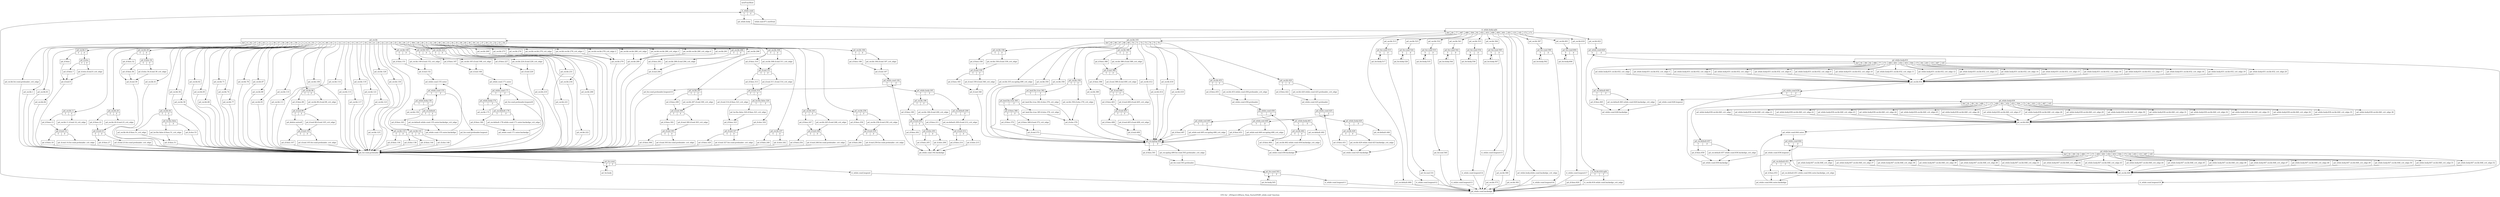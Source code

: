 digraph "CFG for '_ZN3povL16Parse_Num_FactorEPdPi_while.cond' function" {
	label="CFG for '_ZN3povL16Parse_Num_FactorEPdPi_while.cond' function";

	Node0x23cd6f0 [shape=record,label="{newFuncRoot}"];
	Node0x23cd6f0 -> Node0x23cecb0;
	Node0x23cd740 [shape=record,label="{while.end.671.exitStub}"];
	Node0x23cecb0 [shape=record,label="{it_while.cond|{<s0>T|<s1>F}}"];
	Node0x23cecb0:s0 -> Node0x23ced00;
	Node0x23cecb0:s1 -> Node0x23cd740;
	Node0x23ced00 [shape=record,label="{pd_while.body}"];
	Node0x23ced00 -> Node0x3706590;
	Node0x3706590 [shape=record,label="{it_while.body.split|{<s0>def|<s1>64|<s2>77|<s3>487|<s4>488|<s5>504|<s6>92|<s7>452|<s8>453|<s9>408|<s10>400|<s11>401|<s12>203|<s13>133|<s14>145|<s15>173|<s16>171}}"];
	Node0x3706590:s0 -> Node0x23d6550;
	Node0x3706590:s1 -> Node0x23d2900;
	Node0x3706590:s2 -> Node0x23d1190;
	Node0x3706590:s3 -> Node0x23d1050;
	Node0x3706590:s4 -> Node0x23d0f10;
	Node0x3706590:s5 -> Node0x23d0dd0;
	Node0x3706590:s6 -> Node0x23d0c90;
	Node0x3706590:s7 -> Node0x23d0b50;
	Node0x3706590:s8 -> Node0x23d0a10;
	Node0x3706590:s9 -> Node0x23d09c0;
	Node0x3706590:s10 -> Node0x23d0970;
	Node0x3706590:s11 -> Node0x23d0920;
	Node0x3706590:s12 -> Node0x23d08d0;
	Node0x3706590:s13 -> Node0x23d0790;
	Node0x3706590:s14 -> Node0x23d0650;
	Node0x3706590:s15 -> Node0x23d0560;
	Node0x3706590:s16 -> Node0x23ced50;
	Node0x23ced50 [shape=record,label="{pd_sw.bb.622}"];
	Node0x23ced50 -> Node0x23ceda0;
	Node0x23ceda0 [shape=record,label="{pd_while.cond.628|{<s0>T|<s1>F}}"];
	Node0x23ceda0:s0 -> Node0x23cee40;
	Node0x23ceda0:s1 -> Node0x23cedf0;
	Node0x23cedf0 [shape=record,label="{it_while.cond.loopexit18}"];
	Node0x23cedf0 -> Node0x23d65a0;
	Node0x23cee40 [shape=record,label="{pd_while.body.631|{<s0>def|<s1>91|<s2>89|<s3>92|<s4>488|<s5>77|<s6>171|<s7>400|<s8>401|<s9>452|<s10>453|<s11>504|<s12>173|<s13>64|<s14>203|<s15>133|<s16>487|<s17>145}}"];
	Node0x23cee40:s0 -> Node0x23d0420;
	Node0x23cee40:s1 -> Node0x23cf390;
	Node0x23cee40:s2 -> Node0x23cf340;
	Node0x23cee40:s3 -> Node0x23cf2f0;
	Node0x23cee40:s4 -> Node0x23cf2a0;
	Node0x23cee40:s5 -> Node0x23cf250;
	Node0x23cee40:s6 -> Node0x23cf200;
	Node0x23cee40:s7 -> Node0x23cf1b0;
	Node0x23cee40:s8 -> Node0x23cf160;
	Node0x23cee40:s9 -> Node0x23cf110;
	Node0x23cee40:s10 -> Node0x23cf0c0;
	Node0x23cee40:s11 -> Node0x23cf070;
	Node0x23cee40:s12 -> Node0x23cf020;
	Node0x23cee40:s13 -> Node0x23cefd0;
	Node0x23cee40:s14 -> Node0x23cef80;
	Node0x23cee40:s15 -> Node0x23cef30;
	Node0x23cee40:s16 -> Node0x23ceee0;
	Node0x23cee40:s17 -> Node0x23cee90;
	Node0x23cee90 [shape=record,label="{pd_while.body.631.sw.bb.632_crit_edge.20}"];
	Node0x23cee90 -> Node0x23cf3e0;
	Node0x23ceee0 [shape=record,label="{pd_while.body.631.sw.bb.632_crit_edge.19}"];
	Node0x23ceee0 -> Node0x23cf3e0;
	Node0x23cef30 [shape=record,label="{pd_while.body.631.sw.bb.632_crit_edge.18}"];
	Node0x23cef30 -> Node0x23cf3e0;
	Node0x23cef80 [shape=record,label="{pd_while.body.631.sw.bb.632_crit_edge.17}"];
	Node0x23cef80 -> Node0x23cf3e0;
	Node0x23cefd0 [shape=record,label="{pd_while.body.631.sw.bb.632_crit_edge.16}"];
	Node0x23cefd0 -> Node0x23cf3e0;
	Node0x23cf020 [shape=record,label="{pd_while.body.631.sw.bb.632_crit_edge.15}"];
	Node0x23cf020 -> Node0x23cf3e0;
	Node0x23cf070 [shape=record,label="{pd_while.body.631.sw.bb.632_crit_edge.14}"];
	Node0x23cf070 -> Node0x23cf3e0;
	Node0x23cf0c0 [shape=record,label="{pd_while.body.631.sw.bb.632_crit_edge.13}"];
	Node0x23cf0c0 -> Node0x23cf3e0;
	Node0x23cf110 [shape=record,label="{pd_while.body.631.sw.bb.632_crit_edge.12}"];
	Node0x23cf110 -> Node0x23cf3e0;
	Node0x23cf160 [shape=record,label="{pd_while.body.631.sw.bb.632_crit_edge.11}"];
	Node0x23cf160 -> Node0x23cf3e0;
	Node0x23cf1b0 [shape=record,label="{pd_while.body.631.sw.bb.632_crit_edge.10}"];
	Node0x23cf1b0 -> Node0x23cf3e0;
	Node0x23cf200 [shape=record,label="{pd_while.body.631.sw.bb.632_crit_edge.9}"];
	Node0x23cf200 -> Node0x23cf3e0;
	Node0x23cf250 [shape=record,label="{pd_while.body.631.sw.bb.632_crit_edge.8}"];
	Node0x23cf250 -> Node0x23cf3e0;
	Node0x23cf2a0 [shape=record,label="{pd_while.body.631.sw.bb.632_crit_edge.7}"];
	Node0x23cf2a0 -> Node0x23cf3e0;
	Node0x23cf2f0 [shape=record,label="{pd_while.body.631.sw.bb.632_crit_edge.6}"];
	Node0x23cf2f0 -> Node0x23cf3e0;
	Node0x23cf340 [shape=record,label="{pd_while.body.631.sw.bb.632_crit_edge.5}"];
	Node0x23cf340 -> Node0x23cf3e0;
	Node0x23cf390 [shape=record,label="{pd_while.body.631.sw.bb.632_crit_edge}"];
	Node0x23cf390 -> Node0x23cf3e0;
	Node0x23cf3e0 [shape=record,label="{pd_sw.bb.632}"];
	Node0x23cf3e0 -> Node0x23cf430;
	Node0x23cf430 [shape=record,label="{pd_while.cond.636|{<s0>T|<s1>F}}"];
	Node0x23cf430:s0 -> Node0x23cf4d0;
	Node0x23cf430:s1 -> Node0x23cf480;
	Node0x23cf480 [shape=record,label="{pd_while.cond.628.loopexit}"];
	Node0x23cf480 -> Node0x23d0510;
	Node0x23cf4d0 [shape=record,label="{pd_while.body.639|{<s0>def|<s1>91|<s2>89|<s3>92|<s4>488|<s5>77|<s6>171|<s7>400|<s8>401|<s9>452|<s10>453|<s11>504|<s12>173|<s13>64|<s14>203|<s15>133|<s16>487|<s17>145}}"];
	Node0x23cf4d0:s0 -> Node0x23d02e0;
	Node0x23cf4d0:s1 -> Node0x23cfa20;
	Node0x23cf4d0:s2 -> Node0x23cf9d0;
	Node0x23cf4d0:s3 -> Node0x23cf980;
	Node0x23cf4d0:s4 -> Node0x23cf930;
	Node0x23cf4d0:s5 -> Node0x23cf8e0;
	Node0x23cf4d0:s6 -> Node0x23cf890;
	Node0x23cf4d0:s7 -> Node0x23cf840;
	Node0x23cf4d0:s8 -> Node0x23cf7f0;
	Node0x23cf4d0:s9 -> Node0x23cf7a0;
	Node0x23cf4d0:s10 -> Node0x23cf750;
	Node0x23cf4d0:s11 -> Node0x23cf700;
	Node0x23cf4d0:s12 -> Node0x23cf6b0;
	Node0x23cf4d0:s13 -> Node0x23cf660;
	Node0x23cf4d0:s14 -> Node0x23cf610;
	Node0x23cf4d0:s15 -> Node0x23cf5c0;
	Node0x23cf4d0:s16 -> Node0x23cf570;
	Node0x23cf4d0:s17 -> Node0x23cf520;
	Node0x23cf520 [shape=record,label="{pd_while.body.639.sw.bb.640_crit_edge.36}"];
	Node0x23cf520 -> Node0x23cfa70;
	Node0x23cf570 [shape=record,label="{pd_while.body.639.sw.bb.640_crit_edge.35}"];
	Node0x23cf570 -> Node0x23cfa70;
	Node0x23cf5c0 [shape=record,label="{pd_while.body.639.sw.bb.640_crit_edge.34}"];
	Node0x23cf5c0 -> Node0x23cfa70;
	Node0x23cf610 [shape=record,label="{pd_while.body.639.sw.bb.640_crit_edge.33}"];
	Node0x23cf610 -> Node0x23cfa70;
	Node0x23cf660 [shape=record,label="{pd_while.body.639.sw.bb.640_crit_edge.32}"];
	Node0x23cf660 -> Node0x23cfa70;
	Node0x23cf6b0 [shape=record,label="{pd_while.body.639.sw.bb.640_crit_edge.31}"];
	Node0x23cf6b0 -> Node0x23cfa70;
	Node0x23cf700 [shape=record,label="{pd_while.body.639.sw.bb.640_crit_edge.30}"];
	Node0x23cf700 -> Node0x23cfa70;
	Node0x23cf750 [shape=record,label="{pd_while.body.639.sw.bb.640_crit_edge.29}"];
	Node0x23cf750 -> Node0x23cfa70;
	Node0x23cf7a0 [shape=record,label="{pd_while.body.639.sw.bb.640_crit_edge.28}"];
	Node0x23cf7a0 -> Node0x23cfa70;
	Node0x23cf7f0 [shape=record,label="{pd_while.body.639.sw.bb.640_crit_edge.27}"];
	Node0x23cf7f0 -> Node0x23cfa70;
	Node0x23cf840 [shape=record,label="{pd_while.body.639.sw.bb.640_crit_edge.26}"];
	Node0x23cf840 -> Node0x23cfa70;
	Node0x23cf890 [shape=record,label="{pd_while.body.639.sw.bb.640_crit_edge.25}"];
	Node0x23cf890 -> Node0x23cfa70;
	Node0x23cf8e0 [shape=record,label="{pd_while.body.639.sw.bb.640_crit_edge.24}"];
	Node0x23cf8e0 -> Node0x23cfa70;
	Node0x23cf930 [shape=record,label="{pd_while.body.639.sw.bb.640_crit_edge.23}"];
	Node0x23cf930 -> Node0x23cfa70;
	Node0x23cf980 [shape=record,label="{pd_while.body.639.sw.bb.640_crit_edge.22}"];
	Node0x23cf980 -> Node0x23cfa70;
	Node0x23cf9d0 [shape=record,label="{pd_while.body.639.sw.bb.640_crit_edge.21}"];
	Node0x23cf9d0 -> Node0x23cfa70;
	Node0x23cfa20 [shape=record,label="{pd_while.body.639.sw.bb.640_crit_edge}"];
	Node0x23cfa20 -> Node0x23cfa70;
	Node0x23cfa70 [shape=record,label="{pd_sw.bb.640}"];
	Node0x23cfa70 -> Node0x23cfac0;
	Node0x23cfac0 [shape=record,label="{pd_while.cond.644.outer}"];
	Node0x23cfac0 -> Node0x23cfb10;
	Node0x23cfb10 [shape=record,label="{pd_while.cond.644|{<s0>T|<s1>F}}"];
	Node0x23cfb10:s0 -> Node0x23cfbb0;
	Node0x23cfb10:s1 -> Node0x23cfb60;
	Node0x23cfb60 [shape=record,label="{pd_while.cond.636.loopexit}"];
	Node0x23cfb60 -> Node0x23d03d0;
	Node0x23cfbb0 [shape=record,label="{pd_while.body.647|{<s0>def|<s1>91|<s2>89|<s3>92|<s4>488|<s5>77|<s6>171|<s7>400|<s8>401|<s9>452|<s10>453|<s11>504|<s12>173|<s13>64|<s14>203|<s15>133|<s16>487|<s17>145}}"];
	Node0x23cfbb0:s0 -> Node0x23d01a0;
	Node0x23cfbb0:s1 -> Node0x23d0100;
	Node0x23cfbb0:s2 -> Node0x23d00b0;
	Node0x23cfbb0:s3 -> Node0x23d0060;
	Node0x23cfbb0:s4 -> Node0x23d0010;
	Node0x23cfbb0:s5 -> Node0x23cffc0;
	Node0x23cfbb0:s6 -> Node0x23cff70;
	Node0x23cfbb0:s7 -> Node0x23cff20;
	Node0x23cfbb0:s8 -> Node0x23cfed0;
	Node0x23cfbb0:s9 -> Node0x23cfe80;
	Node0x23cfbb0:s10 -> Node0x23cfe30;
	Node0x23cfbb0:s11 -> Node0x23cfde0;
	Node0x23cfbb0:s12 -> Node0x23cfd90;
	Node0x23cfbb0:s13 -> Node0x23cfd40;
	Node0x23cfbb0:s14 -> Node0x23cfcf0;
	Node0x23cfbb0:s15 -> Node0x23cfca0;
	Node0x23cfbb0:s16 -> Node0x23cfc50;
	Node0x23cfbb0:s17 -> Node0x23cfc00;
	Node0x23cfc00 [shape=record,label="{pd_while.body.647.sw.bb.648_crit_edge.52}"];
	Node0x23cfc00 -> Node0x23d0150;
	Node0x23cfc50 [shape=record,label="{pd_while.body.647.sw.bb.648_crit_edge.51}"];
	Node0x23cfc50 -> Node0x23d0150;
	Node0x23cfca0 [shape=record,label="{pd_while.body.647.sw.bb.648_crit_edge.50}"];
	Node0x23cfca0 -> Node0x23d0150;
	Node0x23cfcf0 [shape=record,label="{pd_while.body.647.sw.bb.648_crit_edge.49}"];
	Node0x23cfcf0 -> Node0x23d0150;
	Node0x23cfd40 [shape=record,label="{pd_while.body.647.sw.bb.648_crit_edge.48}"];
	Node0x23cfd40 -> Node0x23d0150;
	Node0x23cfd90 [shape=record,label="{pd_while.body.647.sw.bb.648_crit_edge.47}"];
	Node0x23cfd90 -> Node0x23d0150;
	Node0x23cfde0 [shape=record,label="{pd_while.body.647.sw.bb.648_crit_edge.46}"];
	Node0x23cfde0 -> Node0x23d0150;
	Node0x23cfe30 [shape=record,label="{pd_while.body.647.sw.bb.648_crit_edge.45}"];
	Node0x23cfe30 -> Node0x23d0150;
	Node0x23cfe80 [shape=record,label="{pd_while.body.647.sw.bb.648_crit_edge.44}"];
	Node0x23cfe80 -> Node0x23d0150;
	Node0x23cfed0 [shape=record,label="{pd_while.body.647.sw.bb.648_crit_edge.43}"];
	Node0x23cfed0 -> Node0x23d0150;
	Node0x23cff20 [shape=record,label="{pd_while.body.647.sw.bb.648_crit_edge.42}"];
	Node0x23cff20 -> Node0x23d0150;
	Node0x23cff70 [shape=record,label="{pd_while.body.647.sw.bb.648_crit_edge.41}"];
	Node0x23cff70 -> Node0x23d0150;
	Node0x23cffc0 [shape=record,label="{pd_while.body.647.sw.bb.648_crit_edge.40}"];
	Node0x23cffc0 -> Node0x23d0150;
	Node0x23d0010 [shape=record,label="{pd_while.body.647.sw.bb.648_crit_edge.39}"];
	Node0x23d0010 -> Node0x23d0150;
	Node0x23d0060 [shape=record,label="{pd_while.body.647.sw.bb.648_crit_edge.38}"];
	Node0x23d0060 -> Node0x23d0150;
	Node0x23d00b0 [shape=record,label="{pd_while.body.647.sw.bb.648_crit_edge.37}"];
	Node0x23d00b0 -> Node0x23d0150;
	Node0x23d0100 [shape=record,label="{pd_while.body.647.sw.bb.648_crit_edge}"];
	Node0x23d0100 -> Node0x23d0150;
	Node0x23d0150 [shape=record,label="{pd_sw.bb.648}"];
	Node0x23d0150 -> Node0x23cfb10;
	Node0x23d01a0 [shape=record,label="{pd_sw.default.651|{<s0>T|<s1>F}}"];
	Node0x23d01a0:s0 -> Node0x23d0240;
	Node0x23d01a0:s1 -> Node0x23d01f0;
	Node0x23d01f0 [shape=record,label="{pd_sw.default.651.while.cond.644.outer.backedge_crit_edge}"];
	Node0x23d01f0 -> Node0x23d0290;
	Node0x23d0240 [shape=record,label="{pd_if.then.653}"];
	Node0x23d0240 -> Node0x23d0290;
	Node0x23d0290 [shape=record,label="{pd_while.cond.644.outer.backedge}"];
	Node0x23d0290 -> Node0x23cfac0;
	Node0x23d02e0 [shape=record,label="{pd_sw.default.657|{<s0>T|<s1>F}}"];
	Node0x23d02e0:s0 -> Node0x23d0380;
	Node0x23d02e0:s1 -> Node0x23d0330;
	Node0x23d0330 [shape=record,label="{pd_sw.default.657.while.cond.636.backedge_crit_edge}"];
	Node0x23d0330 -> Node0x23d03d0;
	Node0x23d0380 [shape=record,label="{pd_if.then.659}"];
	Node0x23d0380 -> Node0x23d03d0;
	Node0x23d03d0 [shape=record,label="{pd_while.cond.636.backedge}"];
	Node0x23d03d0 -> Node0x23cf430;
	Node0x23d0420 [shape=record,label="{pd_sw.default.663|{<s0>T|<s1>F}}"];
	Node0x23d0420:s0 -> Node0x23d04c0;
	Node0x23d0420:s1 -> Node0x23d0470;
	Node0x23d0470 [shape=record,label="{pd_sw.default.663.while.cond.628.backedge_crit_edge}"];
	Node0x23d0470 -> Node0x23d0510;
	Node0x23d04c0 [shape=record,label="{pd_if.then.665}"];
	Node0x23d04c0 -> Node0x23d0510;
	Node0x23d0510 [shape=record,label="{pd_while.cond.628.backedge}"];
	Node0x23d0510 -> Node0x23ceda0;
	Node0x23d0560 [shape=record,label="{pd_sw.bb.618}"];
	Node0x23d0560 -> Node0x36eef40;
	Node0x36eef40 [shape=record,label="{it_sw.bb.618.split|{<s0>T|<s1>F}}"];
	Node0x36eef40:s0 -> Node0x23d0600;
	Node0x36eef40:s1 -> Node0x23d05b0;
	Node0x23d05b0 [shape=record,label="{it_sw.bb.618.while.cond.backedge_crit_edge}"];
	Node0x23d05b0 -> Node0x23d65a0;
	Node0x23d0600 [shape=record,label="{pd_if.then.620}"];
	Node0x23d0600 -> Node0x23d65a0;
	Node0x23d0650 [shape=record,label="{pd_sw.bb.601}"];
	Node0x23d0650 -> Node0x23d06a0;
	Node0x23d06a0 [shape=record,label="{pd_for.cond.604|{<s0>T|<s1>F}}"];
	Node0x23d06a0:s0 -> Node0x23d0740;
	Node0x23d06a0:s1 -> Node0x23d06f0;
	Node0x23d06f0 [shape=record,label="{it_while.cond.loopexit17}"];
	Node0x23d06f0 -> Node0x23d65a0;
	Node0x23d0740 [shape=record,label="{pd_for.body.606}"];
	Node0x23d0740 -> Node0x23d06a0;
	Node0x23d0790 [shape=record,label="{pd_sw.bb.587}"];
	Node0x23d0790 -> Node0x23d07e0;
	Node0x23d07e0 [shape=record,label="{pd_for.cond.590|{<s0>T|<s1>F}}"];
	Node0x23d07e0:s0 -> Node0x23d0880;
	Node0x23d07e0:s1 -> Node0x23d0830;
	Node0x23d0830 [shape=record,label="{it_while.cond.loopexit16}"];
	Node0x23d0830 -> Node0x23d65a0;
	Node0x23d0880 [shape=record,label="{pd_for.body.592}"];
	Node0x23d0880 -> Node0x23d07e0;
	Node0x23d08d0 [shape=record,label="{pd_while.body.while.cond.backedge_crit_edge}"];
	Node0x23d08d0 -> Node0x23d65a0;
	Node0x23d0920 [shape=record,label="{pd_sw.bb.583}"];
	Node0x23d0920 -> Node0x23d65a0;
	Node0x23d0970 [shape=record,label="{pd_sw.bb.580}"];
	Node0x23d0970 -> Node0x23d65a0;
	Node0x23d09c0 [shape=record,label="{pd_sw.bb.575}"];
	Node0x23d09c0 -> Node0x23d65a0;
	Node0x23d0a10 [shape=record,label="{pd_sw.bb.564}"];
	Node0x23d0a10 -> Node0x23d0a60;
	Node0x23d0a60 [shape=record,label="{pd_for.cond.565|{<s0>T|<s1>F}}"];
	Node0x23d0a60:s0 -> Node0x23d0b00;
	Node0x23d0a60:s1 -> Node0x23d0ab0;
	Node0x23d0ab0 [shape=record,label="{it_while.cond.loopexit15}"];
	Node0x23d0ab0 -> Node0x23d65a0;
	Node0x23d0b00 [shape=record,label="{pd_for.body.567}"];
	Node0x23d0b00 -> Node0x23d0a60;
	Node0x23d0b50 [shape=record,label="{pd_sw.bb.553}"];
	Node0x23d0b50 -> Node0x23d0ba0;
	Node0x23d0ba0 [shape=record,label="{pd_for.cond.554|{<s0>T|<s1>F}}"];
	Node0x23d0ba0:s0 -> Node0x23d0c40;
	Node0x23d0ba0:s1 -> Node0x23d0bf0;
	Node0x23d0bf0 [shape=record,label="{it_while.cond.loopexit14}"];
	Node0x23d0bf0 -> Node0x23d65a0;
	Node0x23d0c40 [shape=record,label="{pd_for.body.556}"];
	Node0x23d0c40 -> Node0x23d0ba0;
	Node0x23d0c90 [shape=record,label="{pd_sw.bb.541}"];
	Node0x23d0c90 -> Node0x23d0ce0;
	Node0x23d0ce0 [shape=record,label="{pd_for.cond.542|{<s0>T|<s1>F}}"];
	Node0x23d0ce0:s0 -> Node0x23d0d80;
	Node0x23d0ce0:s1 -> Node0x23d0d30;
	Node0x23d0d30 [shape=record,label="{it_while.cond.loopexit13}"];
	Node0x23d0d30 -> Node0x23d65a0;
	Node0x23d0d80 [shape=record,label="{pd_for.body.544}"];
	Node0x23d0d80 -> Node0x23d0ce0;
	Node0x23d0dd0 [shape=record,label="{pd_sw.bb.532}"];
	Node0x23d0dd0 -> Node0x23d0e20;
	Node0x23d0e20 [shape=record,label="{pd_for.cond.533|{<s0>T|<s1>F}}"];
	Node0x23d0e20:s0 -> Node0x23d0ec0;
	Node0x23d0e20:s1 -> Node0x23d0e70;
	Node0x23d0e70 [shape=record,label="{pd_for.end.540}"];
	Node0x23d0e70 -> Node0x23d65a0;
	Node0x23d0ec0 [shape=record,label="{pd_for.body.535}"];
	Node0x23d0ec0 -> Node0x23d0e20;
	Node0x23d0f10 [shape=record,label="{pd_sw.bb.523}"];
	Node0x23d0f10 -> Node0x23d0f60;
	Node0x23d0f60 [shape=record,label="{pd_for.cond.524|{<s0>T|<s1>F}}"];
	Node0x23d0f60:s0 -> Node0x23d1000;
	Node0x23d0f60:s1 -> Node0x23d0fb0;
	Node0x23d0fb0 [shape=record,label="{pd_for.end.531}"];
	Node0x23d0fb0 -> Node0x23d65a0;
	Node0x23d1000 [shape=record,label="{pd_for.body.526}"];
	Node0x23d1000 -> Node0x23d0f60;
	Node0x23d1050 [shape=record,label="{pd_sw.bb.513}"];
	Node0x23d1050 -> Node0x23d10a0;
	Node0x23d10a0 [shape=record,label="{pd_for.cond.515|{<s0>T|<s1>F}}"];
	Node0x23d10a0:s0 -> Node0x23d1140;
	Node0x23d10a0:s1 -> Node0x23d10f0;
	Node0x23d10f0 [shape=record,label="{it_while.cond.loopexit12}"];
	Node0x23d10f0 -> Node0x23d65a0;
	Node0x23d1140 [shape=record,label="{pd_for.body.517}"];
	Node0x23d1140 -> Node0x23d10a0;
	Node0x23d1190 [shape=record,label="{pd_sw.bb.335|{<s0>def|<s1>65|<s2>66|<s3>67|<s4>68|<s5>69|<s6>70|<s7>71|<s8>72|<s9>73|<s10>74|<s11>75|<s12>76}}"];
	Node0x23d1190:s0 -> Node0x23d2680;
	Node0x23d1190:s1 -> Node0x23d2450;
	Node0x23d1190:s2 -> Node0x23d2400;
	Node0x23d1190:s3 -> Node0x23d23b0;
	Node0x23d1190:s4 -> Node0x23d2040;
	Node0x23d1190:s5 -> Node0x23d1ff0;
	Node0x23d1190:s6 -> Node0x23d1be0;
	Node0x23d1190:s7 -> Node0x23d1b90;
	Node0x23d1190:s8 -> Node0x23d1b40;
	Node0x23d1190:s9 -> Node0x23d1af0;
	Node0x23d1190:s10 -> Node0x23d1aa0;
	Node0x23d1190:s11 -> Node0x23d1640;
	Node0x23d1190:s12 -> Node0x23d11e0;
	Node0x23d11e0 [shape=record,label="{pd_sw.bb.453|{<s0>T|<s1>F}}"];
	Node0x23d11e0:s0 -> Node0x23d1280;
	Node0x23d11e0:s1 -> Node0x23d1230;
	Node0x23d1230 [shape=record,label="{pd_sw.bb.453.while.cond.458.preheader_crit_edge}"];
	Node0x23d1230 -> Node0x23d12d0;
	Node0x23d1280 [shape=record,label="{pd_if.then.455}"];
	Node0x23d1280 -> Node0x23d12d0;
	Node0x23d12d0 [shape=record,label="{pd_while.cond.458.preheader}"];
	Node0x23d12d0 -> Node0x23d1320;
	Node0x23d1320 [shape=record,label="{pd_while.cond.458|{<s0>T|<s1>F}}"];
	Node0x23d1320:s0 -> Node0x23d1460;
	Node0x23d1320:s1 -> Node0x23d1370;
	Node0x23d1370 [shape=record,label="{pd_while.end.495|{<s0>T|<s1>F}}"];
	Node0x23d1370:s0 -> Node0x23d1410;
	Node0x23d1370:s1 -> Node0x23d13c0;
	Node0x23d13c0 [shape=record,label="{pd_while.end.495.sw.epilog.499_crit_edge}"];
	Node0x23d13c0 -> Node0x23d26d0;
	Node0x23d1410 [shape=record,label="{pd_if.then.497}"];
	Node0x23d1410 -> Node0x23d26d0;
	Node0x23d1460 [shape=record,label="{pd_while.body.461|{<s0>T|<s1>F}}"];
	Node0x23d1460:s0 -> Node0x23d1500;
	Node0x23d1460:s1 -> Node0x23d14b0;
	Node0x23d14b0 [shape=record,label="{pd_sw.default.492}"];
	Node0x23d14b0 -> Node0x23d15f0;
	Node0x23d1500 [shape=record,label="{pd_sw.bb.462|{<s0>T|<s1>F}}"];
	Node0x23d1500:s0 -> Node0x23d15a0;
	Node0x23d1500:s1 -> Node0x23d1550;
	Node0x23d1550 [shape=record,label="{pd_sw.bb.462.while.cond.458.backedge_crit_edge}"];
	Node0x23d1550 -> Node0x23d15f0;
	Node0x23d15a0 [shape=record,label="{pd_if.then.464}"];
	Node0x23d15a0 -> Node0x23d15f0;
	Node0x23d15f0 [shape=record,label="{pd_while.cond.458.backedge}"];
	Node0x23d15f0 -> Node0x23d1320;
	Node0x23d1640 [shape=record,label="{pd_sw.bb.420|{<s0>T|<s1>F}}"];
	Node0x23d1640:s0 -> Node0x23d16e0;
	Node0x23d1640:s1 -> Node0x23d1690;
	Node0x23d1690 [shape=record,label="{pd_sw.bb.420.while.cond.425.preheader_crit_edge}"];
	Node0x23d1690 -> Node0x23d1730;
	Node0x23d16e0 [shape=record,label="{pd_if.then.422}"];
	Node0x23d16e0 -> Node0x23d1730;
	Node0x23d1730 [shape=record,label="{pd_while.cond.425.preheader}"];
	Node0x23d1730 -> Node0x23d1780;
	Node0x23d1780 [shape=record,label="{pd_while.cond.425|{<s0>T|<s1>F}}"];
	Node0x23d1780:s0 -> Node0x23d18c0;
	Node0x23d1780:s1 -> Node0x23d17d0;
	Node0x23d17d0 [shape=record,label="{pd_while.end.449|{<s0>T|<s1>F}}"];
	Node0x23d17d0:s0 -> Node0x23d1870;
	Node0x23d17d0:s1 -> Node0x23d1820;
	Node0x23d1820 [shape=record,label="{pd_while.end.449.sw.epilog.499_crit_edge}"];
	Node0x23d1820 -> Node0x23d26d0;
	Node0x23d1870 [shape=record,label="{pd_if.then.451}"];
	Node0x23d1870 -> Node0x23d26d0;
	Node0x23d18c0 [shape=record,label="{pd_while.body.428|{<s0>T|<s1>F}}"];
	Node0x23d18c0:s0 -> Node0x23d1960;
	Node0x23d18c0:s1 -> Node0x23d1910;
	Node0x23d1910 [shape=record,label="{pd_sw.default.446}"];
	Node0x23d1910 -> Node0x23d1a50;
	Node0x23d1960 [shape=record,label="{pd_sw.bb.429|{<s0>T|<s1>F}}"];
	Node0x23d1960:s0 -> Node0x23d1a00;
	Node0x23d1960:s1 -> Node0x23d19b0;
	Node0x23d19b0 [shape=record,label="{pd_sw.bb.429.while.cond.425.backedge_crit_edge}"];
	Node0x23d19b0 -> Node0x23d1a50;
	Node0x23d1a00 [shape=record,label="{pd_if.then.431}"];
	Node0x23d1a00 -> Node0x23d1a50;
	Node0x23d1a50 [shape=record,label="{pd_while.cond.425.backedge}"];
	Node0x23d1a50 -> Node0x23d1780;
	Node0x23d1aa0 [shape=record,label="{pd_sw.bb.418}"];
	Node0x23d1aa0 -> Node0x23d26d0;
	Node0x23d1af0 [shape=record,label="{pd_sw.bb.416}"];
	Node0x23d1af0 -> Node0x23d26d0;
	Node0x23d1b40 [shape=record,label="{pd_sw.bb.414}"];
	Node0x23d1b40 -> Node0x23d26d0;
	Node0x23d1b90 [shape=record,label="{pd_sw.bb.412}"];
	Node0x23d1b90 -> Node0x23d26d0;
	Node0x23d1be0 [shape=record,label="{pd_sw.bb.386|{<s0>T|<s1>F}}"];
	Node0x23d1be0:s0 -> Node0x23d1c80;
	Node0x23d1be0:s1 -> Node0x23d1c30;
	Node0x23d1c30 [shape=record,label="{pd_sw.bb.386.if.end.389_crit_edge}"];
	Node0x23d1c30 -> Node0x23d1cd0;
	Node0x23d1c80 [shape=record,label="{pd_if.then.388}"];
	Node0x23d1c80 -> Node0x23d1cd0;
	Node0x23d1cd0 [shape=record,label="{pd_if.end.389|{<s0>T|<s1>F}}"];
	Node0x23d1cd0:s0 -> Node0x23d1d70;
	Node0x23d1cd0:s1 -> Node0x23d1d20;
	Node0x23d1d20 [shape=record,label="{pd_if.end.389.if.end.400_crit_edge}"];
	Node0x23d1d20 -> Node0x23d1dc0;
	Node0x23d1d70 [shape=record,label="{pd_if.then.398}"];
	Node0x23d1d70 -> Node0x23d1dc0;
	Node0x23d1dc0 [shape=record,label="{pd_if.end.400|{<s0>T|<s1>F}}"];
	Node0x23d1dc0:s0 -> Node0x23d1e60;
	Node0x23d1dc0:s1 -> Node0x23d1e10;
	Node0x23d1e10 [shape=record,label="{pd_if.end.400.if.end.405_crit_edge}"];
	Node0x23d1e10 -> Node0x23d1eb0;
	Node0x23d1e60 [shape=record,label="{pd_if.then.403}"];
	Node0x23d1e60 -> Node0x23d1eb0;
	Node0x23d1eb0 [shape=record,label="{pd_if.end.405|{<s0>T|<s1>F}}"];
	Node0x23d1eb0:s0 -> Node0x23d1f50;
	Node0x23d1eb0:s1 -> Node0x23d1f00;
	Node0x23d1f00 [shape=record,label="{pd_if.end.405.if.end.409_crit_edge}"];
	Node0x23d1f00 -> Node0x23d1fa0;
	Node0x23d1f50 [shape=record,label="{pd_if.then.408}"];
	Node0x23d1f50 -> Node0x23d1fa0;
	Node0x23d1fa0 [shape=record,label="{pd_if.end.409}"];
	Node0x23d1fa0 -> Node0x23d26d0;
	Node0x23d1ff0 [shape=record,label="{pd_sw.bb.380}"];
	Node0x23d1ff0 -> Node0x23d26d0;
	Node0x23d2040 [shape=record,label="{pd_sw.bb.358|{<s0>T|<s1>F}}"];
	Node0x23d2040:s0 -> Node0x23d20e0;
	Node0x23d2040:s1 -> Node0x23d2090;
	Node0x23d2090 [shape=record,label="{pd_sw.bb.358.if.else.376_crit_edge}"];
	Node0x23d2090 -> Node0x23d2220;
	Node0x23d20e0 [shape=record,label="{pd_land.lhs.true.362|{<s0>T|<s1>F}}"];
	Node0x23d20e0:s0 -> Node0x23d2180;
	Node0x23d20e0:s1 -> Node0x23d2130;
	Node0x23d2130 [shape=record,label="{pd_land.lhs.true.362.if.else.376_crit_edge}"];
	Node0x23d2130 -> Node0x23d2220;
	Node0x23d2180 [shape=record,label="{pd_land.lhs.true.365|{<s0>T|<s1>F}}"];
	Node0x23d2180:s0 -> Node0x23d2270;
	Node0x23d2180:s1 -> Node0x23d21d0;
	Node0x23d21d0 [shape=record,label="{pd_land.lhs.true.365.if.else.376_crit_edge}"];
	Node0x23d21d0 -> Node0x23d2220;
	Node0x23d2220 [shape=record,label="{pd_if.else.376}"];
	Node0x23d2220 -> Node0x23d26d0;
	Node0x23d2270 [shape=record,label="{pd_if.then.368|{<s0>T|<s1>F}}"];
	Node0x23d2270:s0 -> Node0x23d2310;
	Node0x23d2270:s1 -> Node0x23d22c0;
	Node0x23d22c0 [shape=record,label="{pd_if.then.368.if.end.372_crit_edge}"];
	Node0x23d22c0 -> Node0x23d2360;
	Node0x23d2310 [shape=record,label="{pd_if.then.370}"];
	Node0x23d2310 -> Node0x23d2360;
	Node0x23d2360 [shape=record,label="{pd_if.end.372}"];
	Node0x23d2360 -> Node0x23d26d0;
	Node0x23d23b0 [shape=record,label="{pd_sw.bb.356}"];
	Node0x23d23b0 -> Node0x23d26d0;
	Node0x23d2400 [shape=record,label="{pd_sw.bb.350}"];
	Node0x23d2400 -> Node0x23d26d0;
	Node0x23d2450 [shape=record,label="{pd_sw.bb.336|{<s0>T|<s1>F}}"];
	Node0x23d2450:s0 -> Node0x23d24f0;
	Node0x23d2450:s1 -> Node0x23d24a0;
	Node0x23d24a0 [shape=record,label="{pd_sw.bb.336.if.end.339_crit_edge}"];
	Node0x23d24a0 -> Node0x23d2540;
	Node0x23d24f0 [shape=record,label="{pd_if.then.338}"];
	Node0x23d24f0 -> Node0x23d2540;
	Node0x23d2540 [shape=record,label="{pd_if.end.339|{<s0>T|<s1>F}}"];
	Node0x23d2540:s0 -> Node0x23d25e0;
	Node0x23d2540:s1 -> Node0x23d2590;
	Node0x23d2590 [shape=record,label="{pd_if.end.339.if.end.346_crit_edge}"];
	Node0x23d2590 -> Node0x23d2630;
	Node0x23d25e0 [shape=record,label="{pd_if.then.345}"];
	Node0x23d25e0 -> Node0x23d2630;
	Node0x23d2630 [shape=record,label="{pd_if.end.346}"];
	Node0x23d2630 -> Node0x23d26d0;
	Node0x23d2680 [shape=record,label="{pd_sw.bb.335.sw.epilog.499_crit_edge}"];
	Node0x23d2680 -> Node0x23d26d0;
	Node0x23d26d0 [shape=record,label="{pd_sw.epilog.499|{<s0>T|<s1>F}}"];
	Node0x23d26d0:s0 -> Node0x23d2770;
	Node0x23d26d0:s1 -> Node0x23d2720;
	Node0x23d2720 [shape=record,label="{pd_sw.epilog.499.for.cond.503.preheader_crit_edge}"];
	Node0x23d2720 -> Node0x23d27c0;
	Node0x23d2770 [shape=record,label="{pd_if.then.501}"];
	Node0x23d2770 -> Node0x23d27c0;
	Node0x23d27c0 [shape=record,label="{pd_for.cond.503.preheader}"];
	Node0x23d27c0 -> Node0x23d2810;
	Node0x23d2810 [shape=record,label="{pd_for.cond.503|{<s0>T|<s1>F}}"];
	Node0x23d2810:s0 -> Node0x23d28b0;
	Node0x23d2810:s1 -> Node0x23d2860;
	Node0x23d2860 [shape=record,label="{it_while.cond.loopexit11}"];
	Node0x23d2860 -> Node0x23d65a0;
	Node0x23d28b0 [shape=record,label="{pd_for.body.505}"];
	Node0x23d28b0 -> Node0x23d2810;
	Node0x23d2900 [shape=record,label="{pd_sw.bb|{<s0>def|<s1>0|<s2>42|<s3>47|<s4>45|<s5>43|<s6>1|<s7>2|<s8>56|<s9>57|<s10>58|<s11>60|<s12>61|<s13>59|<s14>3|<s15>5|<s16>4|<s17>6|<s18>55|<s19>7|<s20>8|<s21>9|<s22>48|<s23>10|<s24>11|<s25>12|<s26>13|<s27>14|<s28>15|<s29>16|<s30>17|<s31>18|<s32>19|<s33>21|<s34>20|<s35>22|<s36>23|<s37>24|<s38>25|<s39>30|<s40>26|<s41>27|<s42>364|<s43>28|<s44>29|<s45>31|<s46>32|<s47>49|<s48>46|<s49>44|<s50>33|<s51>34|<s52>35|<s53>38|<s54>40|<s55>36|<s56>39|<s57>41|<s58>37|<s59>50|<s60>51|<s61>52|<s62>53|<s63>54}}"];
	Node0x23d2900:s0 -> Node0x23d63c0;
	Node0x23d2900:s1 -> Node0x23d6370;
	Node0x23d2900:s2 -> Node0x23d6190;
	Node0x23d2900:s3 -> Node0x23d5fb0;
	Node0x23d2900:s4 -> Node0x23d5dd0;
	Node0x23d2900:s5 -> Node0x23d5bf0;
	Node0x23d2900:s6 -> Node0x23d5ba0;
	Node0x23d2900:s7 -> Node0x23d59c0;
	Node0x23d2900:s8 -> Node0x23d5970;
	Node0x23d2900:s9 -> Node0x23d5920;
	Node0x23d2900:s10 -> Node0x23d58d0;
	Node0x23d2900:s11 -> Node0x23d5880;
	Node0x23d2900:s12 -> Node0x23d5830;
	Node0x23d2900:s13 -> Node0x23d57e0;
	Node0x23d2900:s14 -> Node0x23d5790;
	Node0x23d2900:s15 -> Node0x23d5740;
	Node0x23d2900:s16 -> Node0x23d56f0;
	Node0x23d2900:s17 -> Node0x23d56a0;
	Node0x23d2900:s18 -> Node0x23d5650;
	Node0x23d2900:s19 -> Node0x23d5600;
	Node0x23d2900:s20 -> Node0x23d55b0;
	Node0x23d2900:s21 -> Node0x23d5560;
	Node0x23d2900:s22 -> Node0x23d5290;
	Node0x23d2900:s23 -> Node0x23d5240;
	Node0x23d2900:s24 -> Node0x23d51f0;
	Node0x23d2900:s25 -> Node0x23d51a0;
	Node0x23d2900:s26 -> Node0x23d5150;
	Node0x23d2900:s27 -> Node0x23d5100;
	Node0x23d2900:s28 -> Node0x23d50b0;
	Node0x23d2900:s29 -> Node0x23d5060;
	Node0x23d2900:s30 -> Node0x23d5010;
	Node0x23d2900:s31 -> Node0x23d4fc0;
	Node0x23d2900:s32 -> Node0x23d4f70;
	Node0x23d2900:s33 -> Node0x23d4f20;
	Node0x23d2900:s34 -> Node0x23d4ed0;
	Node0x23d2900:s35 -> Node0x23d4de0;
	Node0x23d2900:s36 -> Node0x23d4cf0;
	Node0x23d2900:s37 -> Node0x23d48e0;
	Node0x23d2900:s38 -> Node0x23d44d0;
	Node0x23d2900:s39 -> Node0x23d3df0;
	Node0x23d2900:s40 -> Node0x23d3da0;
	Node0x23d2900:s41 -> Node0x23d3d50;
	Node0x23d2900:s42 -> Node0x23d3d00;
	Node0x23d2900:s43 -> Node0x23d3bc0;
	Node0x23d2900:s44 -> Node0x23d3b70;
	Node0x23d2900:s45 -> Node0x23d3b20;
	Node0x23d2900:s46 -> Node0x23d3a30;
	Node0x23d2900:s47 -> Node0x23d3850;
	Node0x23d2900:s48 -> Node0x23d3670;
	Node0x23d2900:s49 -> Node0x23d3620;
	Node0x23d2900:s50 -> Node0x23d35d0;
	Node0x23d2900:s51 -> Node0x23d3580;
	Node0x23d2900:s52 -> Node0x23d3530;
	Node0x23d2900:s53 -> Node0x23d3490;
	Node0x23d2900:s54 -> Node0x23d3440;
	Node0x23d2900:s55 -> Node0x23d33f0;
	Node0x23d2900:s56 -> Node0x23d3350;
	Node0x23d2900:s57 -> Node0x23d3300;
	Node0x23d2900:s58 -> Node0x23d32b0;
	Node0x23d2900:s59 -> Node0x23d3260;
	Node0x23d2900:s60 -> Node0x23d3120;
	Node0x23d2900:s61 -> Node0x23d30d0;
	Node0x23d2900:s62 -> Node0x23d2e00;
	Node0x23d2900:s63 -> Node0x23d2950;
	Node0x23d2950 [shape=record,label="{pd_sw.bb.308|{<s0>T|<s1>F}}"];
	Node0x23d2950:s0 -> Node0x23d29f0;
	Node0x23d2950:s1 -> Node0x23d29a0;
	Node0x23d29a0 [shape=record,label="{pd_sw.bb.308.if.end.311_crit_edge}"];
	Node0x23d29a0 -> Node0x23d2a40;
	Node0x23d29f0 [shape=record,label="{pd_if.then.310}"];
	Node0x23d29f0 -> Node0x23d2a40;
	Node0x23d2a40 [shape=record,label="{pd_if.end.311|{<s0>T|<s1>F}}"];
	Node0x23d2a40:s0 -> Node0x23d2ae0;
	Node0x23d2a40:s1 -> Node0x23d2a90;
	Node0x23d2a90 [shape=record,label="{pd_if.end.311.if.end.314_crit_edge}"];
	Node0x23d2a90 -> Node0x23d2b30;
	Node0x23d2ae0 [shape=record,label="{pd_if.then.313}"];
	Node0x23d2ae0 -> Node0x23d2b30;
	Node0x23d2b30 [shape=record,label="{pd_if.end.314|{<s0>T|<s1>F}}"];
	Node0x23d2b30:s0 -> Node0x23d2c70;
	Node0x23d2b30:s1 -> Node0x23d2b80;
	Node0x23d2b80 [shape=record,label="{pd_lor.lhs.false.320|{<s0>T|<s1>F}}"];
	Node0x23d2b80:s0 -> Node0x23d2c20;
	Node0x23d2b80:s1 -> Node0x23d2bd0;
	Node0x23d2bd0 [shape=record,label="{pd_if.else.324}"];
	Node0x23d2bd0 -> Node0x23d2d10;
	Node0x23d2c20 [shape=record,label="{pd_lor.lhs.false.320.if.then.323_crit_edge}"];
	Node0x23d2c20 -> Node0x23d2cc0;
	Node0x23d2c70 [shape=record,label="{pd_if.end.314.if.then.323_crit_edge}"];
	Node0x23d2c70 -> Node0x23d2cc0;
	Node0x23d2cc0 [shape=record,label="{pd_if.then.323}"];
	Node0x23d2cc0 -> Node0x23d2d10;
	Node0x23d2d10 [shape=record,label="{pd_if.end.327|{<s0>T|<s1>F}}"];
	Node0x23d2d10:s0 -> Node0x23d2db0;
	Node0x23d2d10:s1 -> Node0x23d2d60;
	Node0x23d2d60 [shape=record,label="{pd_if.end.327.for.cond.preheader_crit_edge}"];
	Node0x23d2d60 -> Node0x23d6410;
	Node0x23d2db0 [shape=record,label="{pd_if.then.329}"];
	Node0x23d2db0 -> Node0x23d6410;
	Node0x23d2e00 [shape=record,label="{pd_sw.bb.297|{<s0>T|<s1>F}}"];
	Node0x23d2e00:s0 -> Node0x23d2ea0;
	Node0x23d2e00:s1 -> Node0x23d2e50;
	Node0x23d2e50 [shape=record,label="{pd_sw.bb.297.if.end.300_crit_edge}"];
	Node0x23d2e50 -> Node0x23d2ef0;
	Node0x23d2ea0 [shape=record,label="{pd_if.then.299}"];
	Node0x23d2ea0 -> Node0x23d2ef0;
	Node0x23d2ef0 [shape=record,label="{pd_if.end.300|{<s0>T|<s1>F}}"];
	Node0x23d2ef0:s0 -> Node0x23d2f90;
	Node0x23d2ef0:s1 -> Node0x23d2f40;
	Node0x23d2f40 [shape=record,label="{pd_if.end.300.if.end.303_crit_edge}"];
	Node0x23d2f40 -> Node0x23d2fe0;
	Node0x23d2f90 [shape=record,label="{pd_if.then.302}"];
	Node0x23d2f90 -> Node0x23d2fe0;
	Node0x23d2fe0 [shape=record,label="{pd_if.end.303|{<s0>T|<s1>F}}"];
	Node0x23d2fe0:s0 -> Node0x23d3080;
	Node0x23d2fe0:s1 -> Node0x23d3030;
	Node0x23d3030 [shape=record,label="{pd_if.end.303.for.cond.preheader_crit_edge}"];
	Node0x23d3030 -> Node0x23d6410;
	Node0x23d3080 [shape=record,label="{pd_if.then.306}"];
	Node0x23d3080 -> Node0x23d6410;
	Node0x23d30d0 [shape=record,label="{pd_sw.bb.296}"];
	Node0x23d30d0 -> Node0x23d6410;
	Node0x23d3120 [shape=record,label="{pd_sw.bb.286|{<s0>T|<s1>F}}"];
	Node0x23d3120:s0 -> Node0x23d31c0;
	Node0x23d3120:s1 -> Node0x23d3170;
	Node0x23d3170 [shape=record,label="{pd_sw.bb.286.if.end.294_crit_edge}"];
	Node0x23d3170 -> Node0x23d3210;
	Node0x23d31c0 [shape=record,label="{pd_if.then.292}"];
	Node0x23d31c0 -> Node0x23d3210;
	Node0x23d3210 [shape=record,label="{pd_if.end.294}"];
	Node0x23d3210 -> Node0x23d6410;
	Node0x23d3260 [shape=record,label="{pd_sw.bb.281}"];
	Node0x23d3260 -> Node0x23d6410;
	Node0x23d32b0 [shape=record,label="{pd_sw.bb.sw.bb.280_crit_edge.4}"];
	Node0x23d32b0 -> Node0x23d33a0;
	Node0x23d3300 [shape=record,label="{pd_sw.bb.sw.bb.280_crit_edge.3}"];
	Node0x23d3300 -> Node0x23d33a0;
	Node0x23d3350 [shape=record,label="{pd_sw.bb.sw.bb.280_crit_edge}"];
	Node0x23d3350 -> Node0x23d33a0;
	Node0x23d33a0 [shape=record,label="{pd_sw.bb.280}"];
	Node0x23d33a0 -> Node0x23d6410;
	Node0x23d33f0 [shape=record,label="{pd_sw.bb.sw.bb.279_crit_edge.2}"];
	Node0x23d33f0 -> Node0x23d34e0;
	Node0x23d3440 [shape=record,label="{pd_sw.bb.sw.bb.279_crit_edge.1}"];
	Node0x23d3440 -> Node0x23d34e0;
	Node0x23d3490 [shape=record,label="{pd_sw.bb.sw.bb.279_crit_edge}"];
	Node0x23d3490 -> Node0x23d34e0;
	Node0x23d34e0 [shape=record,label="{pd_sw.bb.279}"];
	Node0x23d34e0 -> Node0x23d6410;
	Node0x23d3530 [shape=record,label="{pd_sw.bb.276}"];
	Node0x23d3530 -> Node0x23d6410;
	Node0x23d3580 [shape=record,label="{pd_sw.bb.273}"];
	Node0x23d3580 -> Node0x23d6410;
	Node0x23d35d0 [shape=record,label="{pd_sw.bb.269}"];
	Node0x23d35d0 -> Node0x23d6410;
	Node0x23d3620 [shape=record,label="{pd_sw.bb.266}"];
	Node0x23d3620 -> Node0x23d6410;
	Node0x23d3670 [shape=record,label="{pd_sw.bb.256|{<s0>T|<s1>F}}"];
	Node0x23d3670:s0 -> Node0x23d3710;
	Node0x23d3670:s1 -> Node0x23d36c0;
	Node0x23d36c0 [shape=record,label="{pd_sw.bb.256.if.end.259_crit_edge}"];
	Node0x23d36c0 -> Node0x23d3760;
	Node0x23d3710 [shape=record,label="{pd_if.then.258}"];
	Node0x23d3710 -> Node0x23d3760;
	Node0x23d3760 [shape=record,label="{pd_if.end.259|{<s0>T|<s1>F}}"];
	Node0x23d3760:s0 -> Node0x23d3800;
	Node0x23d3760:s1 -> Node0x23d37b0;
	Node0x23d37b0 [shape=record,label="{pd_if.end.259.for.cond.preheader_crit_edge}"];
	Node0x23d37b0 -> Node0x23d6410;
	Node0x23d3800 [shape=record,label="{pd_if.then.264}"];
	Node0x23d3800 -> Node0x23d6410;
	Node0x23d3850 [shape=record,label="{pd_sw.bb.245|{<s0>T|<s1>F}}"];
	Node0x23d3850:s0 -> Node0x23d38f0;
	Node0x23d3850:s1 -> Node0x23d38a0;
	Node0x23d38a0 [shape=record,label="{pd_sw.bb.245.if.end.248_crit_edge}"];
	Node0x23d38a0 -> Node0x23d3940;
	Node0x23d38f0 [shape=record,label="{pd_if.then.247}"];
	Node0x23d38f0 -> Node0x23d3940;
	Node0x23d3940 [shape=record,label="{pd_if.end.248|{<s0>T|<s1>F}}"];
	Node0x23d3940:s0 -> Node0x23d39e0;
	Node0x23d3940:s1 -> Node0x23d3990;
	Node0x23d3990 [shape=record,label="{pd_if.end.248.for.cond.preheader_crit_edge}"];
	Node0x23d3990 -> Node0x23d6410;
	Node0x23d39e0 [shape=record,label="{pd_if.then.254}"];
	Node0x23d39e0 -> Node0x23d6410;
	Node0x23d3a30 [shape=record,label="{pd_sw.bb.237|{<s0>T|<s1>F}}"];
	Node0x23d3a30:s0 -> Node0x23d3ad0;
	Node0x23d3a30:s1 -> Node0x23d3a80;
	Node0x23d3a80 [shape=record,label="{pd_if.else.242}"];
	Node0x23d3a80 -> Node0x23d6410;
	Node0x23d3ad0 [shape=record,label="{pd_if.then.240}"];
	Node0x23d3ad0 -> Node0x23d6410;
	Node0x23d3b20 [shape=record,label="{pd_sw.bb.234}"];
	Node0x23d3b20 -> Node0x23d6410;
	Node0x23d3b70 [shape=record,label="{pd_sw.bb.231}"];
	Node0x23d3b70 -> Node0x23d6410;
	Node0x23d3bc0 [shape=record,label="{pd_sw.bb.224|{<s0>T|<s1>F}}"];
	Node0x23d3bc0:s0 -> Node0x23d3c60;
	Node0x23d3bc0:s1 -> Node0x23d3c10;
	Node0x23d3c10 [shape=record,label="{pd_sw.bb.224.if.end.229_crit_edge}"];
	Node0x23d3c10 -> Node0x23d3cb0;
	Node0x23d3c60 [shape=record,label="{pd_if.then.227}"];
	Node0x23d3c60 -> Node0x23d3cb0;
	Node0x23d3cb0 [shape=record,label="{pd_if.end.229}"];
	Node0x23d3cb0 -> Node0x23d6410;
	Node0x23d3d00 [shape=record,label="{pd_sw.bb.222}"];
	Node0x23d3d00 -> Node0x23d6410;
	Node0x23d3d50 [shape=record,label="{pd_sw.bb.221}"];
	Node0x23d3d50 -> Node0x23d6410;
	Node0x23d3da0 [shape=record,label="{pd_sw.bb.219}"];
	Node0x23d3da0 -> Node0x23d6410;
	Node0x23d3df0 [shape=record,label="{pd_sw.bb.184|{<s0>T|<s1>F}}"];
	Node0x23d3df0:s0 -> Node0x23d3e90;
	Node0x23d3df0:s1 -> Node0x23d3e40;
	Node0x23d3e40 [shape=record,label="{pd_sw.bb.184.if.end.187_crit_edge}"];
	Node0x23d3e40 -> Node0x23d3ee0;
	Node0x23d3e90 [shape=record,label="{pd_if.then.186}"];
	Node0x23d3e90 -> Node0x23d3ee0;
	Node0x23d3ee0 [shape=record,label="{pd_if.end.187}"];
	Node0x23d3ee0 -> Node0x23d3f30;
	Node0x23d3f30 [shape=record,label="{pd_while.cond.192|{<s0>T|<s1>F}}"];
	Node0x23d3f30:s0 -> Node0x23d3fd0;
	Node0x23d3f30:s1 -> Node0x23d3f80;
	Node0x23d3f80 [shape=record,label="{pd_for.cond.preheader.loopexit10}"];
	Node0x23d3f80 -> Node0x23d6410;
	Node0x23d3fd0 [shape=record,label="{pd_while.body.195|{<s0>T|<s1>F}}"];
	Node0x23d3fd0:s0 -> Node0x23d4200;
	Node0x23d3fd0:s1 -> Node0x23d4020;
	Node0x23d4020 [shape=record,label="{pd_sw.default.209|{<s0>T|<s1>F}}"];
	Node0x23d4020:s0 -> Node0x23d40c0;
	Node0x23d4020:s1 -> Node0x23d4070;
	Node0x23d4070 [shape=record,label="{pd_sw.default.209.if.end.212_crit_edge}"];
	Node0x23d4070 -> Node0x23d4110;
	Node0x23d40c0 [shape=record,label="{pd_if.then.211}"];
	Node0x23d40c0 -> Node0x23d4110;
	Node0x23d4110 [shape=record,label="{pd_if.end.212|{<s0>T|<s1>F}}"];
	Node0x23d4110:s0 -> Node0x23d41b0;
	Node0x23d4110:s1 -> Node0x23d4160;
	Node0x23d4160 [shape=record,label="{pd_if.else.215}"];
	Node0x23d4160 -> Node0x23d4480;
	Node0x23d41b0 [shape=record,label="{pd_if.then.214}"];
	Node0x23d41b0 -> Node0x23d4480;
	Node0x23d4200 [shape=record,label="{pd_sw.bb.196|{<s0>T|<s1>F}}"];
	Node0x23d4200:s0 -> Node0x23d42a0;
	Node0x23d4200:s1 -> Node0x23d4250;
	Node0x23d4250 [shape=record,label="{pd_sw.bb.196.if.end.200_crit_edge}"];
	Node0x23d4250 -> Node0x23d42f0;
	Node0x23d42a0 [shape=record,label="{pd_if.then.199}"];
	Node0x23d42a0 -> Node0x23d42f0;
	Node0x23d42f0 [shape=record,label="{pd_if.end.200|{<s0>T|<s1>F}}"];
	Node0x23d42f0:s0 -> Node0x23d4430;
	Node0x23d42f0:s1 -> Node0x23d4340;
	Node0x23d4340 [shape=record,label="{pd_if.else.203|{<s0>T|<s1>F}}"];
	Node0x23d4340:s0 -> Node0x23d43e0;
	Node0x23d4340:s1 -> Node0x23d4390;
	Node0x23d4390 [shape=record,label="{pd_if.else.206}"];
	Node0x23d4390 -> Node0x23d4480;
	Node0x23d43e0 [shape=record,label="{pd_if.then.205}"];
	Node0x23d43e0 -> Node0x23d4480;
	Node0x23d4430 [shape=record,label="{pd_if.then.202}"];
	Node0x23d4430 -> Node0x23d4480;
	Node0x23d4480 [shape=record,label="{pd_while.cond.192.backedge}"];
	Node0x23d4480 -> Node0x23d3f30;
	Node0x23d44d0 [shape=record,label="{pd_sw.bb.165|{<s0>T|<s1>F}}"];
	Node0x23d44d0:s0 -> Node0x23d4570;
	Node0x23d44d0:s1 -> Node0x23d4520;
	Node0x23d4520 [shape=record,label="{pd_sw.bb.165.if.end.168_crit_edge}"];
	Node0x23d4520 -> Node0x23d45c0;
	Node0x23d4570 [shape=record,label="{pd_if.then.167}"];
	Node0x23d4570 -> Node0x23d45c0;
	Node0x23d45c0 [shape=record,label="{pd_if.end.168}"];
	Node0x23d45c0 -> Node0x23d4610;
	Node0x23d4610 [shape=record,label="{pd_while.cond.171.outer}"];
	Node0x23d4610 -> Node0x23d4660;
	Node0x23d4660 [shape=record,label="{pd_while.cond.171|{<s0>T|<s1>F}}"];
	Node0x23d4660:s0 -> Node0x23d4700;
	Node0x23d4660:s1 -> Node0x23d46b0;
	Node0x23d46b0 [shape=record,label="{pd_for.cond.preheader.loopexit9}"];
	Node0x23d46b0 -> Node0x23d6410;
	Node0x23d4700 [shape=record,label="{pd_while.body.174|{<s0>T|<s1>F}}"];
	Node0x23d4700:s0 -> Node0x23d4890;
	Node0x23d4700:s1 -> Node0x23d4750;
	Node0x23d4750 [shape=record,label="{pd_sw.default.178|{<s0>T|<s1>F}}"];
	Node0x23d4750:s0 -> Node0x23d47f0;
	Node0x23d4750:s1 -> Node0x23d47a0;
	Node0x23d47a0 [shape=record,label="{pd_sw.default.178.while.cond.171.outer.backedge_crit_edge}"];
	Node0x23d47a0 -> Node0x23d4840;
	Node0x23d47f0 [shape=record,label="{pd_if.then.180}"];
	Node0x23d47f0 -> Node0x23d4840;
	Node0x23d4840 [shape=record,label="{pd_while.cond.171.outer.backedge}"];
	Node0x23d4840 -> Node0x23d4610;
	Node0x23d4890 [shape=record,label="{pd_sw.bb.175}"];
	Node0x23d4890 -> Node0x23d4660;
	Node0x23d48e0 [shape=record,label="{pd_sw.bb.149|{<s0>T|<s1>F}}"];
	Node0x23d48e0:s0 -> Node0x23d4980;
	Node0x23d48e0:s1 -> Node0x23d4930;
	Node0x23d4930 [shape=record,label="{pd_sw.bb.149.if.end.152_crit_edge}"];
	Node0x23d4930 -> Node0x23d49d0;
	Node0x23d4980 [shape=record,label="{pd_if.then.151}"];
	Node0x23d4980 -> Node0x23d49d0;
	Node0x23d49d0 [shape=record,label="{pd_if.end.152}"];
	Node0x23d49d0 -> Node0x23d4a20;
	Node0x23d4a20 [shape=record,label="{pd_while.cond.155.outer}"];
	Node0x23d4a20 -> Node0x23d4a70;
	Node0x23d4a70 [shape=record,label="{pd_while.cond.155|{<s0>T|<s1>F}}"];
	Node0x23d4a70:s0 -> Node0x23d4b10;
	Node0x23d4a70:s1 -> Node0x23d4ac0;
	Node0x23d4ac0 [shape=record,label="{pd_for.cond.preheader.loopexit}"];
	Node0x23d4ac0 -> Node0x23d6410;
	Node0x23d4b10 [shape=record,label="{pd_while.body.158|{<s0>T|<s1>F}}"];
	Node0x23d4b10:s0 -> Node0x23d4ca0;
	Node0x23d4b10:s1 -> Node0x23d4b60;
	Node0x23d4b60 [shape=record,label="{pd_sw.default|{<s0>T|<s1>F}}"];
	Node0x23d4b60:s0 -> Node0x23d4c00;
	Node0x23d4b60:s1 -> Node0x23d4bb0;
	Node0x23d4bb0 [shape=record,label="{pd_sw.default.while.cond.155.outer.backedge_crit_edge}"];
	Node0x23d4bb0 -> Node0x23d4c50;
	Node0x23d4c00 [shape=record,label="{pd_if.then.163}"];
	Node0x23d4c00 -> Node0x23d4c50;
	Node0x23d4c50 [shape=record,label="{pd_while.cond.155.outer.backedge}"];
	Node0x23d4c50 -> Node0x23d4a20;
	Node0x23d4ca0 [shape=record,label="{pd_sw.bb.159}"];
	Node0x23d4ca0 -> Node0x23d4a70;
	Node0x23d4cf0 [shape=record,label="{pd_sw.bb.141|{<s0>T|<s1>F}}"];
	Node0x23d4cf0:s0 -> Node0x23d4d90;
	Node0x23d4cf0:s1 -> Node0x23d4d40;
	Node0x23d4d40 [shape=record,label="{pd_if.else.146}"];
	Node0x23d4d40 -> Node0x23d6410;
	Node0x23d4d90 [shape=record,label="{pd_if.then.144}"];
	Node0x23d4d90 -> Node0x23d6410;
	Node0x23d4de0 [shape=record,label="{pd_sw.bb.133|{<s0>T|<s1>F}}"];
	Node0x23d4de0:s0 -> Node0x23d4e80;
	Node0x23d4de0:s1 -> Node0x23d4e30;
	Node0x23d4e30 [shape=record,label="{pd_if.else.138}"];
	Node0x23d4e30 -> Node0x23d6410;
	Node0x23d4e80 [shape=record,label="{pd_if.then.136}"];
	Node0x23d4e80 -> Node0x23d6410;
	Node0x23d4ed0 [shape=record,label="{pd_sw.bb.130}"];
	Node0x23d4ed0 -> Node0x23d6410;
	Node0x23d4f20 [shape=record,label="{pd_sw.bb.126}"];
	Node0x23d4f20 -> Node0x23d6410;
	Node0x23d4f70 [shape=record,label="{pd_sw.bb.125}"];
	Node0x23d4f70 -> Node0x23d6410;
	Node0x23d4fc0 [shape=record,label="{pd_sw.bb.123}"];
	Node0x23d4fc0 -> Node0x23d6410;
	Node0x23d5010 [shape=record,label="{pd_sw.bb.121}"];
	Node0x23d5010 -> Node0x23d6410;
	Node0x23d5060 [shape=record,label="{pd_sw.bb.119}"];
	Node0x23d5060 -> Node0x23d6410;
	Node0x23d50b0 [shape=record,label="{pd_sw.bb.117}"];
	Node0x23d50b0 -> Node0x23d6410;
	Node0x23d5100 [shape=record,label="{pd_sw.bb.115}"];
	Node0x23d5100 -> Node0x23d6410;
	Node0x23d5150 [shape=record,label="{pd_sw.bb.114}"];
	Node0x23d5150 -> Node0x23d6410;
	Node0x23d51a0 [shape=record,label="{pd_sw.bb.111}"];
	Node0x23d51a0 -> Node0x23d6410;
	Node0x23d51f0 [shape=record,label="{pd_sw.bb.110}"];
	Node0x23d51f0 -> Node0x23d6410;
	Node0x23d5240 [shape=record,label="{pd_sw.bb.109}"];
	Node0x23d5240 -> Node0x23d6410;
	Node0x23d5290 [shape=record,label="{pd_sw.bb.96|{<s0>T|<s1>F}}"];
	Node0x23d5290:s0 -> Node0x23d5330;
	Node0x23d5290:s1 -> Node0x23d52e0;
	Node0x23d52e0 [shape=record,label="{pd_sw.bb.96.if.end.99_crit_edge}"];
	Node0x23d52e0 -> Node0x23d5380;
	Node0x23d5330 [shape=record,label="{pd_if.then.98}"];
	Node0x23d5330 -> Node0x23d5380;
	Node0x23d5380 [shape=record,label="{pd_if.end.99|{<s0>T|<s1>F}}"];
	Node0x23d5380:s0 -> Node0x23d5420;
	Node0x23d5380:s1 -> Node0x23d53d0;
	Node0x23d53d0 [shape=record,label="{pd_if.end.99.if.end.105_crit_edge}"];
	Node0x23d53d0 -> Node0x23d5470;
	Node0x23d5420 [shape=record,label="{pd_delete.notnull}"];
	Node0x23d5420 -> Node0x23d5470;
	Node0x23d5470 [shape=record,label="{pd_if.end.105|{<s0>T|<s1>F}}"];
	Node0x23d5470:s0 -> Node0x23d5510;
	Node0x23d5470:s1 -> Node0x23d54c0;
	Node0x23d54c0 [shape=record,label="{pd_if.end.105.for.cond.preheader_crit_edge}"];
	Node0x23d54c0 -> Node0x23d6410;
	Node0x23d5510 [shape=record,label="{pd_if.then.107}"];
	Node0x23d5510 -> Node0x23d6410;
	Node0x23d5560 [shape=record,label="{pd_sw.bb.93}"];
	Node0x23d5560 -> Node0x23d6410;
	Node0x23d55b0 [shape=record,label="{pd_sw.bb.89}"];
	Node0x23d55b0 -> Node0x23d6410;
	Node0x23d5600 [shape=record,label="{pd_sw.bb.87}"];
	Node0x23d5600 -> Node0x23d6410;
	Node0x23d5650 [shape=record,label="{pd_sw.bb.84}"];
	Node0x23d5650 -> Node0x23d6410;
	Node0x23d56a0 [shape=record,label="{pd_sw.bb.81}"];
	Node0x23d56a0 -> Node0x23d6410;
	Node0x23d56f0 [shape=record,label="{pd_sw.bb.78}"];
	Node0x23d56f0 -> Node0x23d6410;
	Node0x23d5740 [shape=record,label="{pd_sw.bb.77}"];
	Node0x23d5740 -> Node0x23d6410;
	Node0x23d5790 [shape=record,label="{pd_sw.bb.74}"];
	Node0x23d5790 -> Node0x23d6410;
	Node0x23d57e0 [shape=record,label="{pd_sw.bb.71}"];
	Node0x23d57e0 -> Node0x23d6410;
	Node0x23d5830 [shape=record,label="{pd_sw.bb.68}"];
	Node0x23d5830 -> Node0x23d6410;
	Node0x23d5880 [shape=record,label="{pd_sw.bb.65}"];
	Node0x23d5880 -> Node0x23d6410;
	Node0x23d58d0 [shape=record,label="{pd_sw.bb.62}"];
	Node0x23d58d0 -> Node0x23d6410;
	Node0x23d5920 [shape=record,label="{pd_sw.bb.59}"];
	Node0x23d5920 -> Node0x23d6410;
	Node0x23d5970 [shape=record,label="{pd_sw.bb.56}"];
	Node0x23d5970 -> Node0x23d6410;
	Node0x23d59c0 [shape=record,label="{pd_sw.bb.44|{<s0>T|<s1>F}}"];
	Node0x23d59c0:s0 -> Node0x23d5b00;
	Node0x23d59c0:s1 -> Node0x23d5a10;
	Node0x23d5a10 [shape=record,label="{pd_lor.lhs.false|{<s0>T|<s1>F}}"];
	Node0x23d5a10:s0 -> Node0x23d5ab0;
	Node0x23d5a10:s1 -> Node0x23d5a60;
	Node0x23d5a60 [shape=record,label="{pd_if.else.53}"];
	Node0x23d5a60 -> Node0x23d6410;
	Node0x23d5ab0 [shape=record,label="{pd_lor.lhs.false.if.then.51_crit_edge}"];
	Node0x23d5ab0 -> Node0x23d5b50;
	Node0x23d5b00 [shape=record,label="{pd_sw.bb.44.if.then.51_crit_edge}"];
	Node0x23d5b00 -> Node0x23d5b50;
	Node0x23d5b50 [shape=record,label="{pd_if.then.51}"];
	Node0x23d5b50 -> Node0x23d6410;
	Node0x23d5ba0 [shape=record,label="{pd_sw.bb.41}"];
	Node0x23d5ba0 -> Node0x23d6410;
	Node0x23d5bf0 [shape=record,label="{pd_sw.bb.29|{<s0>T|<s1>F}}"];
	Node0x23d5bf0:s0 -> Node0x23d5d30;
	Node0x23d5bf0:s1 -> Node0x23d5c40;
	Node0x23d5c40 [shape=record,label="{pd_if.else.34|{<s0>T|<s1>F}}"];
	Node0x23d5c40:s0 -> Node0x23d5ce0;
	Node0x23d5c40:s1 -> Node0x23d5c90;
	Node0x23d5c90 [shape=record,label="{pd_if.else.34.if.end.39_crit_edge}"];
	Node0x23d5c90 -> Node0x23d5d80;
	Node0x23d5ce0 [shape=record,label="{pd_if.then.36}"];
	Node0x23d5ce0 -> Node0x23d5d80;
	Node0x23d5d30 [shape=record,label="{pd_if.then.32}"];
	Node0x23d5d30 -> Node0x23d5d80;
	Node0x23d5d80 [shape=record,label="{pd_if.end.39}"];
	Node0x23d5d80 -> Node0x23d6410;
	Node0x23d5dd0 [shape=record,label="{pd_sw.bb.20|{<s0>T|<s1>F}}"];
	Node0x23d5dd0:s0 -> Node0x23d5e70;
	Node0x23d5dd0:s1 -> Node0x23d5e20;
	Node0x23d5e20 [shape=record,label="{pd_sw.bb.20.if.end.23_crit_edge}"];
	Node0x23d5e20 -> Node0x23d5ec0;
	Node0x23d5e70 [shape=record,label="{pd_if.then.22}"];
	Node0x23d5e70 -> Node0x23d5ec0;
	Node0x23d5ec0 [shape=record,label="{pd_if.end.23|{<s0>T|<s1>F}}"];
	Node0x23d5ec0:s0 -> Node0x23d5f60;
	Node0x23d5ec0:s1 -> Node0x23d5f10;
	Node0x23d5f10 [shape=record,label="{pd_if.end.23.for.cond.preheader_crit_edge}"];
	Node0x23d5f10 -> Node0x23d6410;
	Node0x23d5f60 [shape=record,label="{pd_if.then.27}"];
	Node0x23d5f60 -> Node0x23d6410;
	Node0x23d5fb0 [shape=record,label="{pd_sw.bb.11|{<s0>T|<s1>F}}"];
	Node0x23d5fb0:s0 -> Node0x23d6050;
	Node0x23d5fb0:s1 -> Node0x23d6000;
	Node0x23d6000 [shape=record,label="{pd_sw.bb.11.if.end.14_crit_edge}"];
	Node0x23d6000 -> Node0x23d60a0;
	Node0x23d6050 [shape=record,label="{pd_if.then.13}"];
	Node0x23d6050 -> Node0x23d60a0;
	Node0x23d60a0 [shape=record,label="{pd_if.end.14|{<s0>T|<s1>F}}"];
	Node0x23d60a0:s0 -> Node0x23d6140;
	Node0x23d60a0:s1 -> Node0x23d60f0;
	Node0x23d60f0 [shape=record,label="{pd_if.end.14.for.cond.preheader_crit_edge}"];
	Node0x23d60f0 -> Node0x23d6410;
	Node0x23d6140 [shape=record,label="{pd_if.then.18}"];
	Node0x23d6140 -> Node0x23d6410;
	Node0x23d6190 [shape=record,label="{pd_sw.bb.3|{<s0>T|<s1>F}}"];
	Node0x23d6190:s0 -> Node0x23d62d0;
	Node0x23d6190:s1 -> Node0x23d61e0;
	Node0x23d61e0 [shape=record,label="{pd_if.else|{<s0>T|<s1>F}}"];
	Node0x23d61e0:s0 -> Node0x23d6280;
	Node0x23d61e0:s1 -> Node0x23d6230;
	Node0x23d6230 [shape=record,label="{pd_if.else.if.end.9_crit_edge}"];
	Node0x23d6230 -> Node0x23d6320;
	Node0x23d6280 [shape=record,label="{pd_if.then.7}"];
	Node0x23d6280 -> Node0x23d6320;
	Node0x23d62d0 [shape=record,label="{pd_if.then}"];
	Node0x23d62d0 -> Node0x23d6320;
	Node0x23d6320 [shape=record,label="{pd_if.end.9}"];
	Node0x23d6320 -> Node0x23d6410;
	Node0x23d6370 [shape=record,label="{pd_sw.bb.1}"];
	Node0x23d6370 -> Node0x23d6410;
	Node0x23d63c0 [shape=record,label="{pd_sw.bb.for.cond.preheader_crit_edge}"];
	Node0x23d63c0 -> Node0x23d6410;
	Node0x23d6410 [shape=record,label="{pd_for.cond.preheader}"];
	Node0x23d6410 -> Node0x23d6460;
	Node0x23d6460 [shape=record,label="{pd_for.cond|{<s0>T|<s1>F}}"];
	Node0x23d6460:s0 -> Node0x23d6500;
	Node0x23d6460:s1 -> Node0x23d64b0;
	Node0x23d64b0 [shape=record,label="{it_while.cond.loopexit}"];
	Node0x23d64b0 -> Node0x23d65a0;
	Node0x23d6500 [shape=record,label="{pd_for.body}"];
	Node0x23d6500 -> Node0x23d6460;
	Node0x23d6550 [shape=record,label="{pd_sw.default.669}"];
	Node0x23d6550 -> Node0x23d65a0;
	Node0x23d65a0 [shape=record,label="{pd_while.cond.backedge}"];
	Node0x23d65a0 -> Node0x23cecb0;
}
